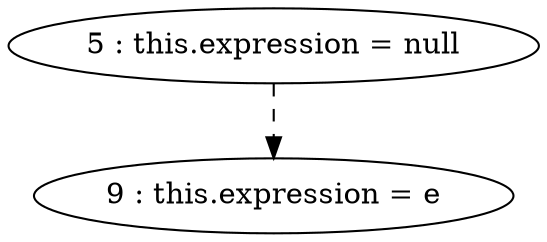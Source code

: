 digraph G {
"5 : this.expression = null"
"5 : this.expression = null" -> "9 : this.expression = e" [style=dashed]
"9 : this.expression = e"
}
